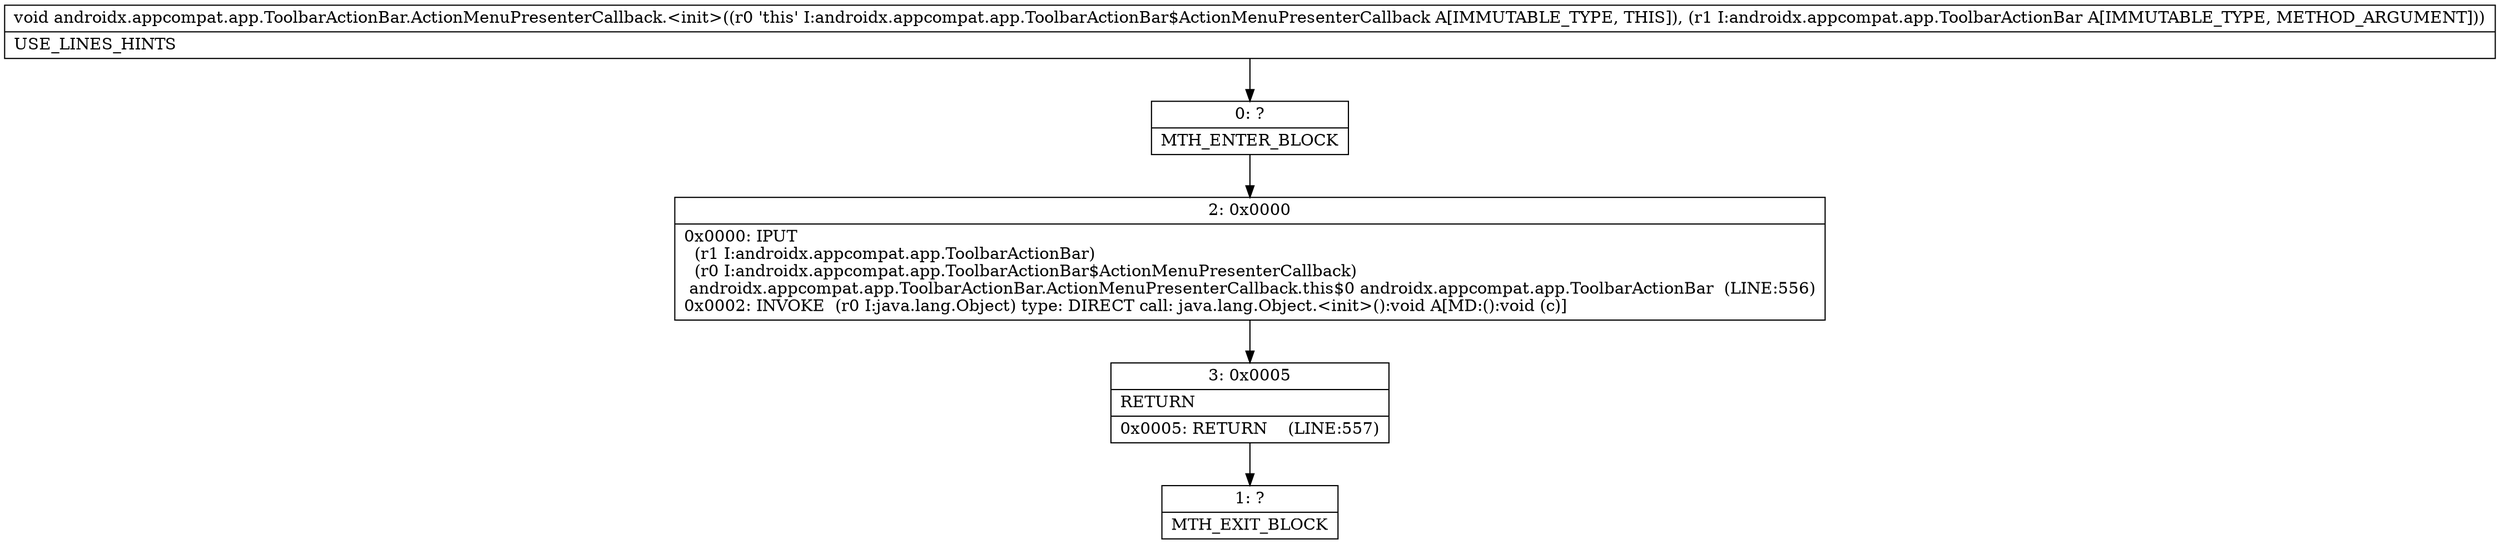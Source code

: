 digraph "CFG forandroidx.appcompat.app.ToolbarActionBar.ActionMenuPresenterCallback.\<init\>(Landroidx\/appcompat\/app\/ToolbarActionBar;)V" {
Node_0 [shape=record,label="{0\:\ ?|MTH_ENTER_BLOCK\l}"];
Node_2 [shape=record,label="{2\:\ 0x0000|0x0000: IPUT  \l  (r1 I:androidx.appcompat.app.ToolbarActionBar)\l  (r0 I:androidx.appcompat.app.ToolbarActionBar$ActionMenuPresenterCallback)\l androidx.appcompat.app.ToolbarActionBar.ActionMenuPresenterCallback.this$0 androidx.appcompat.app.ToolbarActionBar  (LINE:556)\l0x0002: INVOKE  (r0 I:java.lang.Object) type: DIRECT call: java.lang.Object.\<init\>():void A[MD:():void (c)]\l}"];
Node_3 [shape=record,label="{3\:\ 0x0005|RETURN\l|0x0005: RETURN    (LINE:557)\l}"];
Node_1 [shape=record,label="{1\:\ ?|MTH_EXIT_BLOCK\l}"];
MethodNode[shape=record,label="{void androidx.appcompat.app.ToolbarActionBar.ActionMenuPresenterCallback.\<init\>((r0 'this' I:androidx.appcompat.app.ToolbarActionBar$ActionMenuPresenterCallback A[IMMUTABLE_TYPE, THIS]), (r1 I:androidx.appcompat.app.ToolbarActionBar A[IMMUTABLE_TYPE, METHOD_ARGUMENT]))  | USE_LINES_HINTS\l}"];
MethodNode -> Node_0;Node_0 -> Node_2;
Node_2 -> Node_3;
Node_3 -> Node_1;
}

